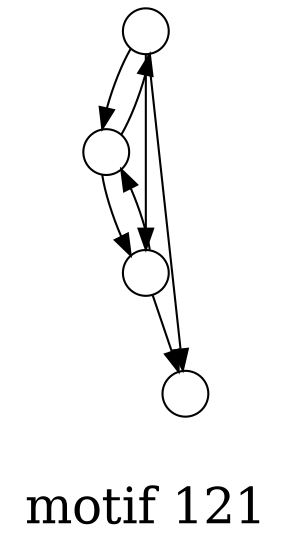 /*****
motif 121
*****/

digraph G {
  graph [splines=false overlap=false]
  node  [shape=ellipse, width=0.3, height=0.3, label=""]
  0 ;
  1 ;
  2 ;
  3 ;
  0 -> 1;
  0 -> 2;
  0 -> 3;
  1 -> 0;
  1 -> 2;
  2 -> 1;
  2 -> 3;
  label = "\nmotif 121\n";  fontsize=24;
}
